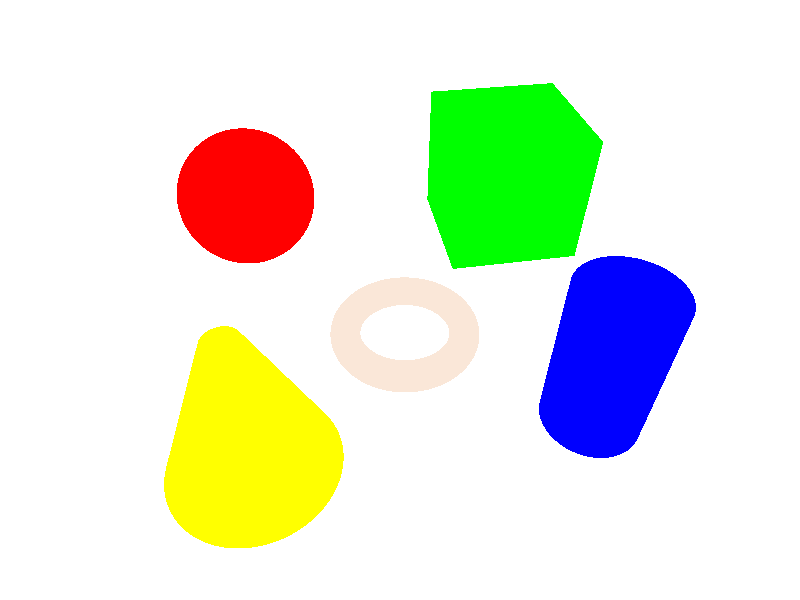 #include "colors.inc"

sphere {0,1 pigment {Red} translate <-2,0,2>}
box {-1,1 pigment {Green} translate <2,0,2>}
cone {-y,1,y,.2 pigment {Yellow} translate <-2,0,-2>}
cylinder {-y,y,.6 pigment {Blue} translate <2,0,-2>}
torus {.8,.2 pigment {Flesh} translate <0,-.8,-.4>}

plane {y,-1
 pigment {White}
 finish {ambient .2 reflection .4}
 normal {bozo .02 scale .1}}

light_source {<-6,20,-12>, White area_light 5*x, 5*y, 5, 5}

camera {
 location <-1,5,-6>
 look_at <0,-.6,0> 
}
